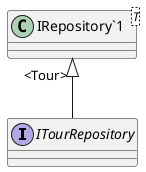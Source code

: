 @startuml
interface ITourRepository {
}
class "IRepository`1"<T> {
}
"IRepository`1" "<Tour>" <|-- ITourRepository
@enduml
